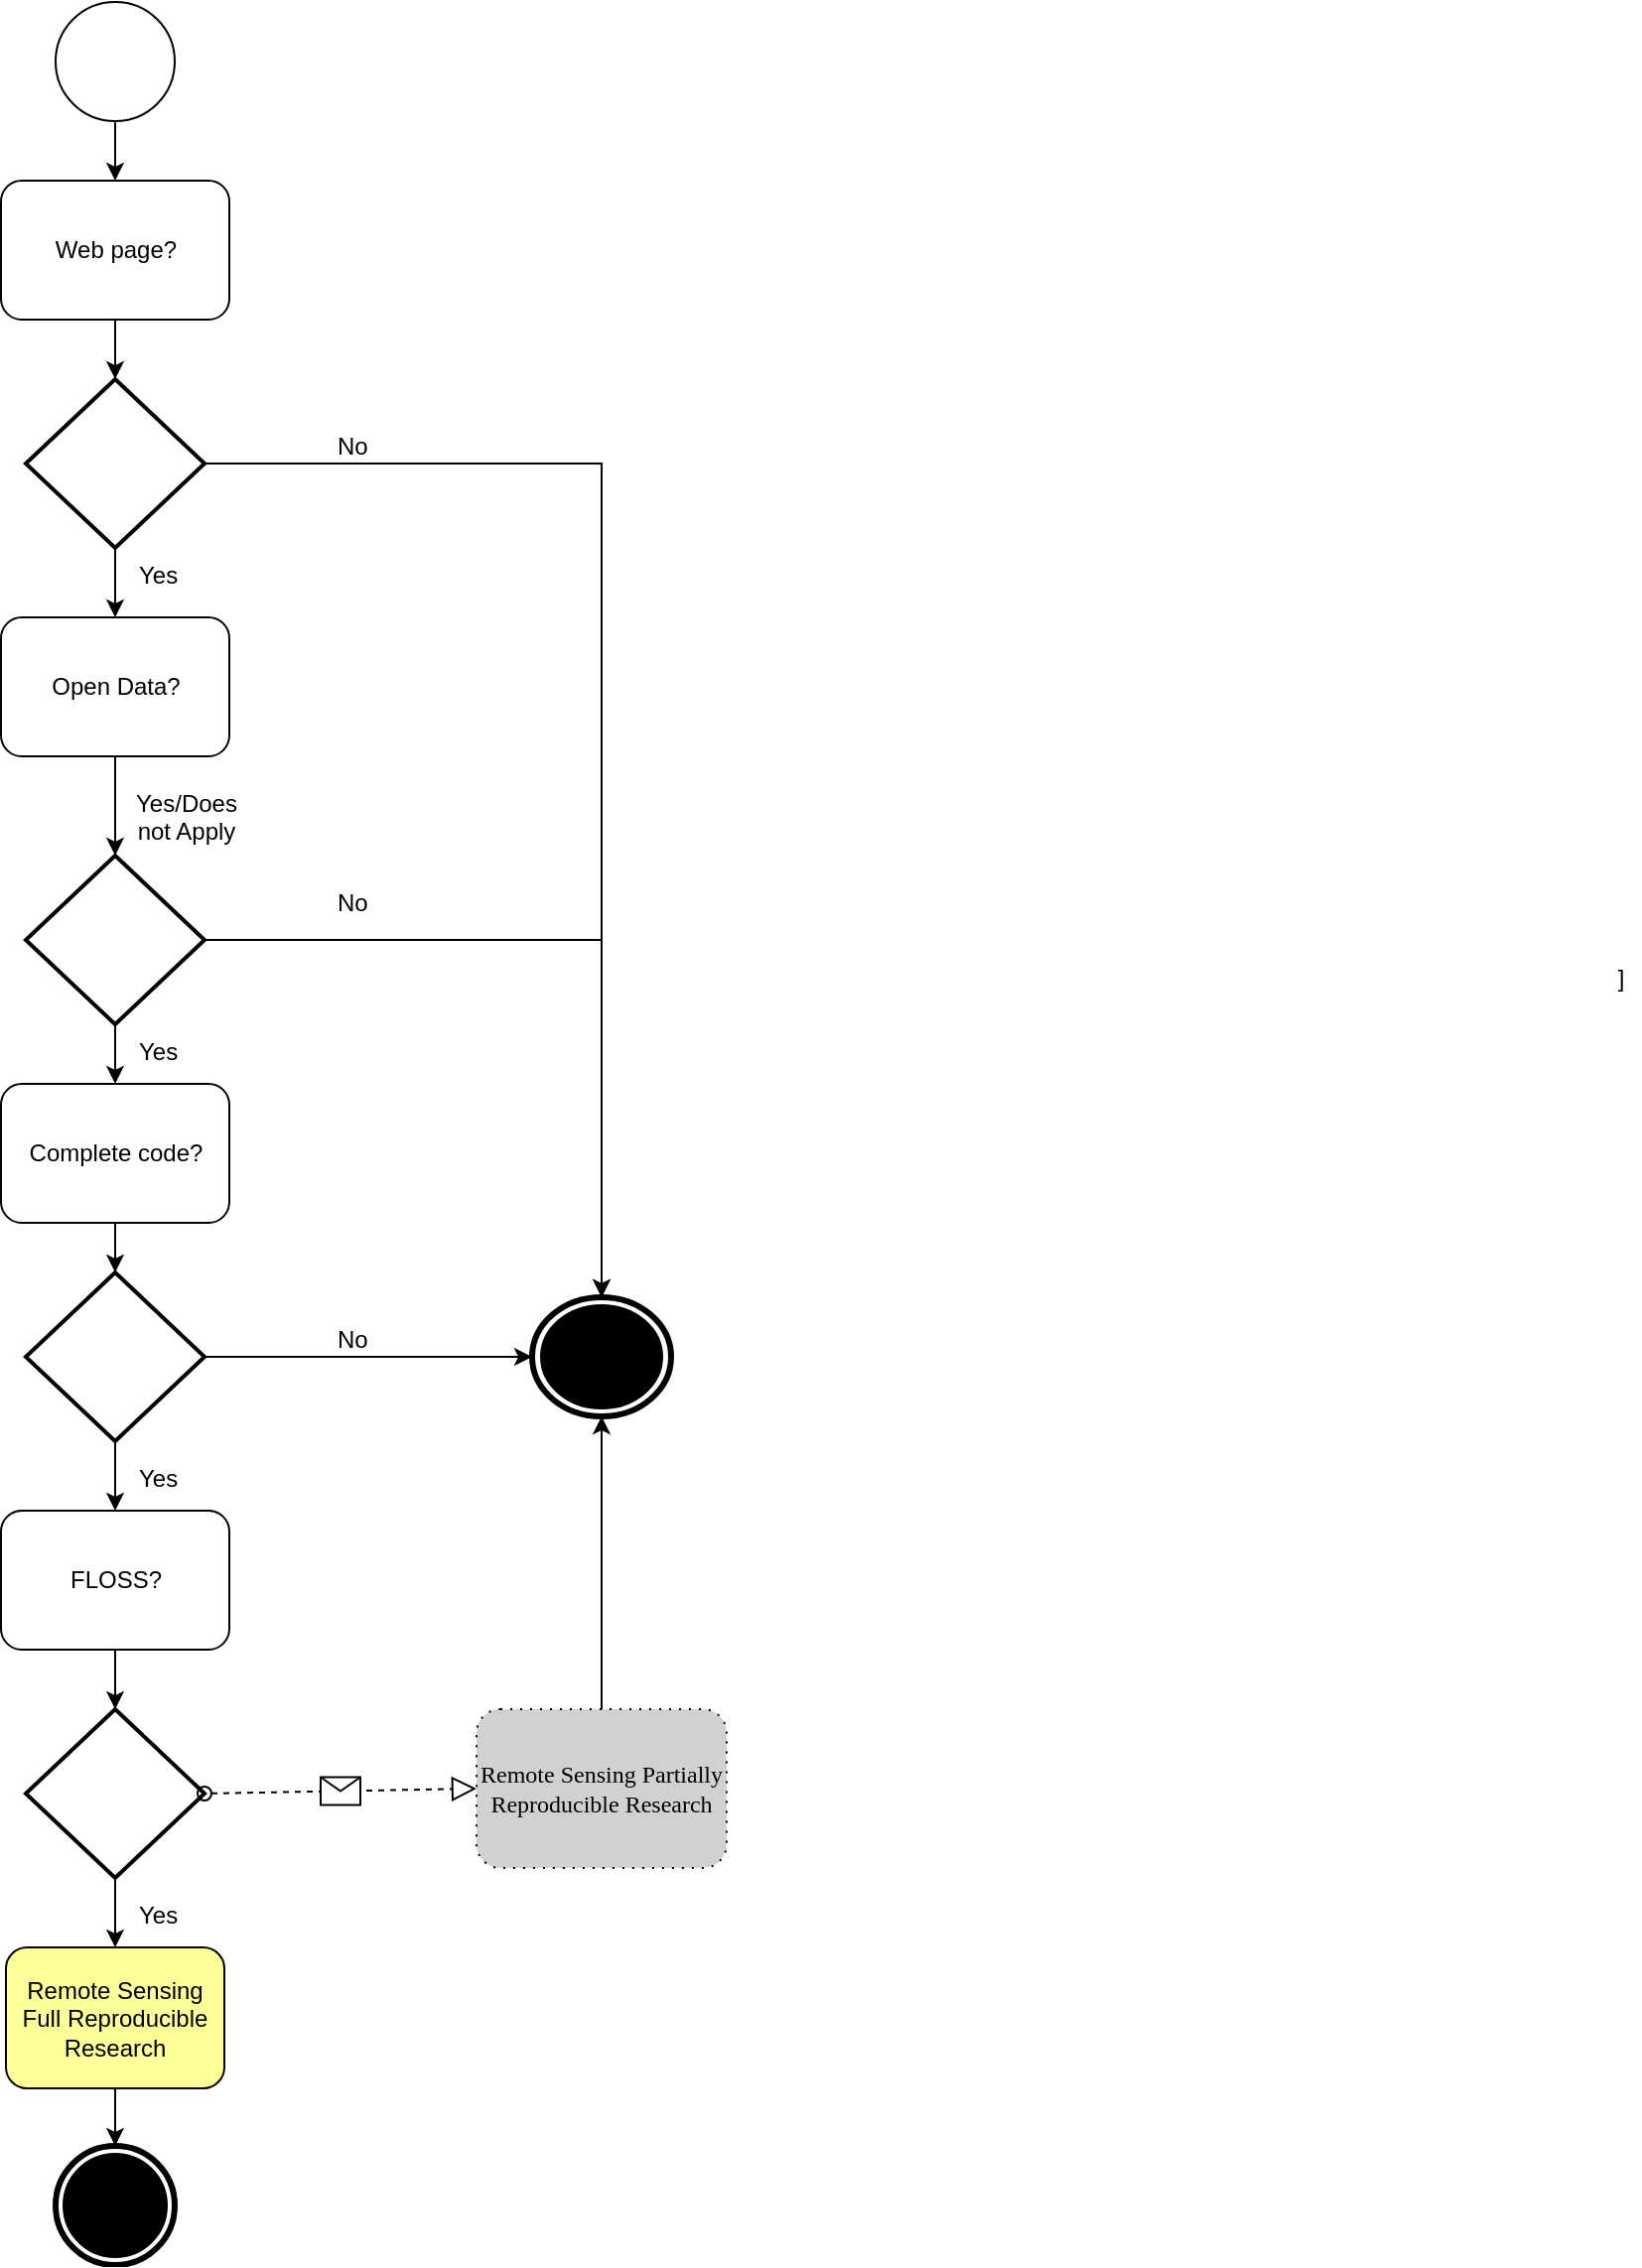 <mxfile version="13.0.3" type="google"><diagram id="prtHgNgQTEPvFCAcTncT" name="Page-1"><mxGraphModel dx="1026" dy="562" grid="1" gridSize="10" guides="1" tooltips="1" connect="1" arrows="1" fold="1" page="1" pageScale="1" pageWidth="827" pageHeight="1169" math="0" shadow="0"><root><mxCell id="0"/><mxCell id="1" parent="0"/><mxCell id="lW5ACTjkYCkUc5cJhXJj-4" value="" style="shape=mxgraph.bpmn.shape;html=1;verticalLabelPosition=bottom;labelBackgroundColor=#ffffff;verticalAlign=top;align=center;perimeter=ellipsePerimeter;outlineConnect=0;outline=standard;symbol=general;" parent="1" vertex="1"><mxGeometry x="120" y="20" width="60" height="60" as="geometry"/></mxCell><mxCell id="lW5ACTjkYCkUc5cJhXJj-6" value="" style="endArrow=classic;html=1;exitX=0.5;exitY=1;exitDx=0;exitDy=0;entryX=0.5;entryY=0;entryDx=0;entryDy=0;" parent="1" source="lW5ACTjkYCkUc5cJhXJj-4" target="lW5ACTjkYCkUc5cJhXJj-39" edge="1"><mxGeometry width="50" height="50" relative="1" as="geometry"><mxPoint x="120" y="450" as="sourcePoint"/><mxPoint x="150" y="490" as="targetPoint"/></mxGeometry></mxCell><mxCell id="lW5ACTjkYCkUc5cJhXJj-49" value="" style="edgeStyle=orthogonalEdgeStyle;rounded=0;orthogonalLoop=1;jettySize=auto;html=1;" parent="1" source="lW5ACTjkYCkUc5cJhXJj-11" target="lW5ACTjkYCkUc5cJhXJj-42" edge="1"><mxGeometry relative="1" as="geometry"/></mxCell><mxCell id="lW5ACTjkYCkUc5cJhXJj-11" value="" style="strokeWidth=2;html=1;shape=mxgraph.flowchart.decision;whiteSpace=wrap;" parent="1" vertex="1"><mxGeometry x="105" y="210" width="90" height="85" as="geometry"/></mxCell><mxCell id="lW5ACTjkYCkUc5cJhXJj-18" value="" style="shape=mxgraph.bpmn.shape;html=1;verticalLabelPosition=bottom;labelBackgroundColor=#ffffff;verticalAlign=top;align=center;perimeter=ellipsePerimeter;outlineConnect=0;outline=end;symbol=terminate;" parent="1" vertex="1"><mxGeometry x="360" y="672.5" width="70" height="60" as="geometry"/></mxCell><mxCell id="lW5ACTjkYCkUc5cJhXJj-30" value="]" style="text;html=1;align=center;verticalAlign=middle;resizable=0;points=[];autosize=1;" parent="1" vertex="1"><mxGeometry x="898" y="502" width="20" height="20" as="geometry"/></mxCell><mxCell id="lW5ACTjkYCkUc5cJhXJj-46" value="" style="edgeStyle=orthogonalEdgeStyle;rounded=0;orthogonalLoop=1;jettySize=auto;html=1;" parent="1" source="lW5ACTjkYCkUc5cJhXJj-39" target="lW5ACTjkYCkUc5cJhXJj-11" edge="1"><mxGeometry relative="1" as="geometry"/></mxCell><mxCell id="lW5ACTjkYCkUc5cJhXJj-55" value="" style="edgeStyle=orthogonalEdgeStyle;rounded=0;orthogonalLoop=1;jettySize=auto;exitX=1;exitY=0.5;exitDx=0;exitDy=0;exitPerimeter=0;labelBorderColor=none;fontFamily=Times New Roman;" parent="1" source="lW5ACTjkYCkUc5cJhXJj-11" target="lW5ACTjkYCkUc5cJhXJj-18" edge="1"><mxGeometry relative="1" as="geometry"><mxPoint x="287.5" y="165" as="targetPoint"/></mxGeometry></mxCell><mxCell id="lW5ACTjkYCkUc5cJhXJj-39" value="Web page?" style="shape=ext;rounded=1;html=1;whiteSpace=wrap;" parent="1" vertex="1"><mxGeometry x="92.5" y="110" width="115" height="70" as="geometry"/></mxCell><mxCell id="lW5ACTjkYCkUc5cJhXJj-51" value="" style="edgeStyle=orthogonalEdgeStyle;rounded=0;orthogonalLoop=1;jettySize=auto;html=1;" parent="1" source="lW5ACTjkYCkUc5cJhXJj-42" target="lW5ACTjkYCkUc5cJhXJj-50" edge="1"><mxGeometry relative="1" as="geometry"/></mxCell><mxCell id="lW5ACTjkYCkUc5cJhXJj-57" value="" style="edgeStyle=orthogonalEdgeStyle;rounded=0;orthogonalLoop=1;jettySize=auto;html=1;exitX=1;exitY=0.5;exitDx=0;exitDy=0;exitPerimeter=0;" parent="1" source="lW5ACTjkYCkUc5cJhXJj-50" target="lW5ACTjkYCkUc5cJhXJj-18" edge="1"><mxGeometry relative="1" as="geometry"><mxPoint x="459" y="750" as="targetPoint"/></mxGeometry></mxCell><mxCell id="lW5ACTjkYCkUc5cJhXJj-42" value="Open Data?" style="shape=ext;rounded=1;html=1;whiteSpace=wrap;" parent="1" vertex="1"><mxGeometry x="92.5" y="330" width="115" height="70" as="geometry"/></mxCell><mxCell id="lW5ACTjkYCkUc5cJhXJj-65" value="" style="edgeStyle=orthogonalEdgeStyle;rounded=0;orthogonalLoop=1;jettySize=auto;html=1;" parent="1" source="lW5ACTjkYCkUc5cJhXJj-43" target="lW5ACTjkYCkUc5cJhXJj-63" edge="1"><mxGeometry relative="1" as="geometry"/></mxCell><mxCell id="lW5ACTjkYCkUc5cJhXJj-43" value="FLOSS?" style="shape=ext;rounded=1;html=1;whiteSpace=wrap;" parent="1" vertex="1"><mxGeometry x="92.5" y="780" width="115" height="70" as="geometry"/></mxCell><mxCell id="lW5ACTjkYCkUc5cJhXJj-59" value="" style="edgeStyle=orthogonalEdgeStyle;rounded=0;orthogonalLoop=1;jettySize=auto;html=1;" parent="1" source="lW5ACTjkYCkUc5cJhXJj-50" target="lW5ACTjkYCkUc5cJhXJj-58" edge="1"><mxGeometry relative="1" as="geometry"/></mxCell><mxCell id="lW5ACTjkYCkUc5cJhXJj-50" value="" style="strokeWidth=2;html=1;shape=mxgraph.flowchart.decision;whiteSpace=wrap;" parent="1" vertex="1"><mxGeometry x="105" y="450" width="90" height="85" as="geometry"/></mxCell><mxCell id="lW5ACTjkYCkUc5cJhXJj-53" value="" style="shape=mxgraph.bpmn.shape;html=1;verticalLabelPosition=bottom;labelBackgroundColor=#ffffff;verticalAlign=top;align=center;perimeter=ellipsePerimeter;outlineConnect=0;outline=end;symbol=terminate;" parent="1" vertex="1"><mxGeometry x="120" y="1100" width="60" height="60" as="geometry"/></mxCell><mxCell id="lW5ACTjkYCkUc5cJhXJj-61" value="" style="edgeStyle=orthogonalEdgeStyle;rounded=0;orthogonalLoop=1;jettySize=auto;html=1;" parent="1" source="lW5ACTjkYCkUc5cJhXJj-58" target="lW5ACTjkYCkUc5cJhXJj-60" edge="1"><mxGeometry relative="1" as="geometry"/></mxCell><mxCell id="lW5ACTjkYCkUc5cJhXJj-58" value="Complete code?" style="shape=ext;rounded=1;html=1;whiteSpace=wrap;" parent="1" vertex="1"><mxGeometry x="92.5" y="565" width="115" height="70" as="geometry"/></mxCell><mxCell id="lW5ACTjkYCkUc5cJhXJj-62" value="" style="edgeStyle=orthogonalEdgeStyle;rounded=0;orthogonalLoop=1;jettySize=auto;html=1;" parent="1" source="lW5ACTjkYCkUc5cJhXJj-60" target="lW5ACTjkYCkUc5cJhXJj-43" edge="1"><mxGeometry relative="1" as="geometry"/></mxCell><mxCell id="lW5ACTjkYCkUc5cJhXJj-71" value="" style="edgeStyle=orthogonalEdgeStyle;rounded=0;orthogonalLoop=1;jettySize=auto;html=1;" parent="1" source="lW5ACTjkYCkUc5cJhXJj-60" target="lW5ACTjkYCkUc5cJhXJj-18" edge="1"><mxGeometry relative="1" as="geometry"><mxPoint x="275" y="756.5" as="targetPoint"/></mxGeometry></mxCell><mxCell id="lW5ACTjkYCkUc5cJhXJj-60" value="" style="strokeWidth=2;html=1;shape=mxgraph.flowchart.decision;whiteSpace=wrap;" parent="1" vertex="1"><mxGeometry x="105" y="660" width="90" height="85" as="geometry"/></mxCell><mxCell id="lW5ACTjkYCkUc5cJhXJj-91" value="" style="edgeStyle=orthogonalEdgeStyle;rounded=0;orthogonalLoop=1;jettySize=auto;html=1;fontFamily=Times New Roman;" parent="1" source="lW5ACTjkYCkUc5cJhXJj-63" target="lW5ACTjkYCkUc5cJhXJj-90" edge="1"><mxGeometry relative="1" as="geometry"/></mxCell><mxCell id="lW5ACTjkYCkUc5cJhXJj-63" value="" style="strokeWidth=2;html=1;shape=mxgraph.flowchart.decision;whiteSpace=wrap;" parent="1" vertex="1"><mxGeometry x="105" y="880" width="90" height="85" as="geometry"/></mxCell><mxCell id="lW5ACTjkYCkUc5cJhXJj-72" value="&lt;div style=&quot;text-align: center&quot;&gt;&lt;font face=&quot;helvetica&quot;&gt;No&lt;/font&gt;&lt;/div&gt;" style="text;whiteSpace=wrap;html=1;fontFamily=Times New Roman;" parent="1" vertex="1"><mxGeometry x="260" y="680" width="70" height="30" as="geometry"/></mxCell><mxCell id="lW5ACTjkYCkUc5cJhXJj-73" value="&lt;div style=&quot;text-align: center&quot;&gt;&lt;font face=&quot;helvetica&quot;&gt;No&lt;/font&gt;&lt;/div&gt;&lt;div style=&quot;text-align: center&quot;&gt;&lt;font face=&quot;helvetica&quot;&gt;&lt;br&gt;&lt;/font&gt;&lt;/div&gt;" style="text;whiteSpace=wrap;html=1;fontFamily=Times New Roman;" parent="1" vertex="1"><mxGeometry x="260" y="460" width="70" height="30" as="geometry"/></mxCell><mxCell id="lW5ACTjkYCkUc5cJhXJj-75" value="&lt;div style=&quot;text-align: center&quot;&gt;&lt;font face=&quot;helvetica&quot;&gt;No&lt;/font&gt;&lt;/div&gt;" style="text;whiteSpace=wrap;html=1;fontFamily=Times New Roman;" parent="1" vertex="1"><mxGeometry x="260" y="230" width="70" height="30" as="geometry"/></mxCell><mxCell id="lW5ACTjkYCkUc5cJhXJj-76" value="&lt;div style=&quot;text-align: center&quot;&gt;&lt;font face=&quot;helvetica&quot;&gt;Y&lt;/font&gt;&lt;span style=&quot;font-family: &amp;#34;helvetica&amp;#34;&quot;&gt;es&lt;/span&gt;&lt;/div&gt;&lt;div style=&quot;text-align: center&quot;&gt;&lt;font face=&quot;helvetica&quot;&gt;&lt;br&gt;&lt;/font&gt;&lt;/div&gt;" style="text;whiteSpace=wrap;html=1;fontFamily=Times New Roman;" parent="1" vertex="1"><mxGeometry x="160" y="750" width="70" height="30" as="geometry"/></mxCell><mxCell id="lW5ACTjkYCkUc5cJhXJj-77" value="&lt;div style=&quot;text-align: center&quot;&gt;&lt;font face=&quot;helvetica&quot;&gt;Yes&lt;/font&gt;&lt;/div&gt;&lt;div style=&quot;text-align: center&quot;&gt;&lt;font face=&quot;helvetica&quot;&gt;&lt;br&gt;&lt;/font&gt;&lt;/div&gt;" style="text;whiteSpace=wrap;html=1;fontFamily=Times New Roman;" parent="1" vertex="1"><mxGeometry x="160" y="535" width="70" height="30" as="geometry"/></mxCell><mxCell id="lW5ACTjkYCkUc5cJhXJj-80" value="&lt;div style=&quot;text-align: center&quot;&gt;&lt;font face=&quot;helvetica&quot;&gt;Yes&lt;/font&gt;&lt;/div&gt;&lt;div style=&quot;text-align: center&quot;&gt;&lt;font face=&quot;helvetica&quot;&gt;&lt;br&gt;&lt;/font&gt;&lt;/div&gt;" style="text;whiteSpace=wrap;html=1;fontFamily=Times New Roman;" parent="1" vertex="1"><mxGeometry x="160" y="970" width="70" height="30" as="geometry"/></mxCell><mxCell id="lW5ACTjkYCkUc5cJhXJj-81" value="&lt;div style=&quot;text-align: center&quot;&gt;&lt;font face=&quot;helvetica&quot;&gt;Yes&lt;/font&gt;&lt;/div&gt;&lt;div style=&quot;text-align: center&quot;&gt;&lt;font face=&quot;helvetica&quot;&gt;&lt;br&gt;&lt;/font&gt;&lt;/div&gt;" style="text;whiteSpace=wrap;html=1;fontFamily=Times New Roman;" parent="1" vertex="1"><mxGeometry x="160" y="295" width="70" height="30" as="geometry"/></mxCell><mxCell id="lW5ACTjkYCkUc5cJhXJj-82" value="&lt;div style=&quot;text-align: center&quot;&gt;&lt;font face=&quot;helvetica&quot;&gt;Yes/Does not Apply&lt;/font&gt;&lt;/div&gt;&lt;div style=&quot;text-align: center&quot;&gt;&lt;font face=&quot;helvetica&quot;&gt;&lt;br&gt;&lt;/font&gt;&lt;/div&gt;" style="text;whiteSpace=wrap;html=1;fontFamily=Times New Roman;" parent="1" vertex="1"><mxGeometry x="150" y="410" width="70" height="30" as="geometry"/></mxCell><mxCell id="lW5ACTjkYCkUc5cJhXJj-85" value="" style="startArrow=oval;startFill=0;startSize=7;endArrow=block;endFill=0;endSize=10;dashed=1;html=1;fontFamily=Times New Roman;entryX=0;entryY=0.5;entryDx=0;entryDy=0;exitX=1;exitY=0.5;exitDx=0;exitDy=0;exitPerimeter=0;" parent="1" source="lW5ACTjkYCkUc5cJhXJj-63" target="lW5ACTjkYCkUc5cJhXJj-87" edge="1"><mxGeometry relative="1" as="geometry"><mxPoint x="220" y="940" as="sourcePoint"/><mxPoint x="335" y="1002" as="targetPoint"/></mxGeometry></mxCell><mxCell id="lW5ACTjkYCkUc5cJhXJj-86" value="" style="shape=message;html=1;outlineConnect=0;" parent="lW5ACTjkYCkUc5cJhXJj-85" vertex="1"><mxGeometry width="20" height="14" relative="1" as="geometry"><mxPoint x="-10" y="-7" as="offset"/></mxGeometry></mxCell><mxCell id="lW5ACTjkYCkUc5cJhXJj-95" value="" style="edgeStyle=orthogonalEdgeStyle;rounded=0;orthogonalLoop=1;jettySize=auto;html=1;fontFamily=Times New Roman;entryX=0.5;entryY=1;entryDx=0;entryDy=0;" parent="1" source="lW5ACTjkYCkUc5cJhXJj-87" target="lW5ACTjkYCkUc5cJhXJj-18" edge="1"><mxGeometry relative="1" as="geometry"><mxPoint x="417" y="880" as="targetPoint"/></mxGeometry></mxCell><mxCell id="lW5ACTjkYCkUc5cJhXJj-87" value="Remote Sensing Partially&lt;br&gt;Reproducible Research" style="shape=ext;rounded=1;html=1;whiteSpace=wrap;dashed=1;dashPattern=1 4;fontFamily=Times New Roman;fillColor=#D1D1D1;" parent="1" vertex="1"><mxGeometry x="332" y="880" width="126" height="80" as="geometry"/></mxCell><mxCell id="lW5ACTjkYCkUc5cJhXJj-93" value="" style="edgeStyle=orthogonalEdgeStyle;rounded=0;orthogonalLoop=1;jettySize=auto;html=1;fontFamily=Times New Roman;entryX=0.5;entryY=0;entryDx=0;entryDy=0;" parent="1" source="lW5ACTjkYCkUc5cJhXJj-90" target="lW5ACTjkYCkUc5cJhXJj-53" edge="1"><mxGeometry relative="1" as="geometry"><mxPoint x="150" y="1249" as="targetPoint"/></mxGeometry></mxCell><mxCell id="lW5ACTjkYCkUc5cJhXJj-90" value="&lt;div&gt;Remote Sensing Full Reproducible Research&lt;/div&gt;" style="shape=ext;rounded=1;html=1;whiteSpace=wrap;align=center;fillColor=#FFFF99;" parent="1" vertex="1"><mxGeometry x="95" y="1000" width="110" height="71" as="geometry"/></mxCell></root></mxGraphModel></diagram></mxfile>